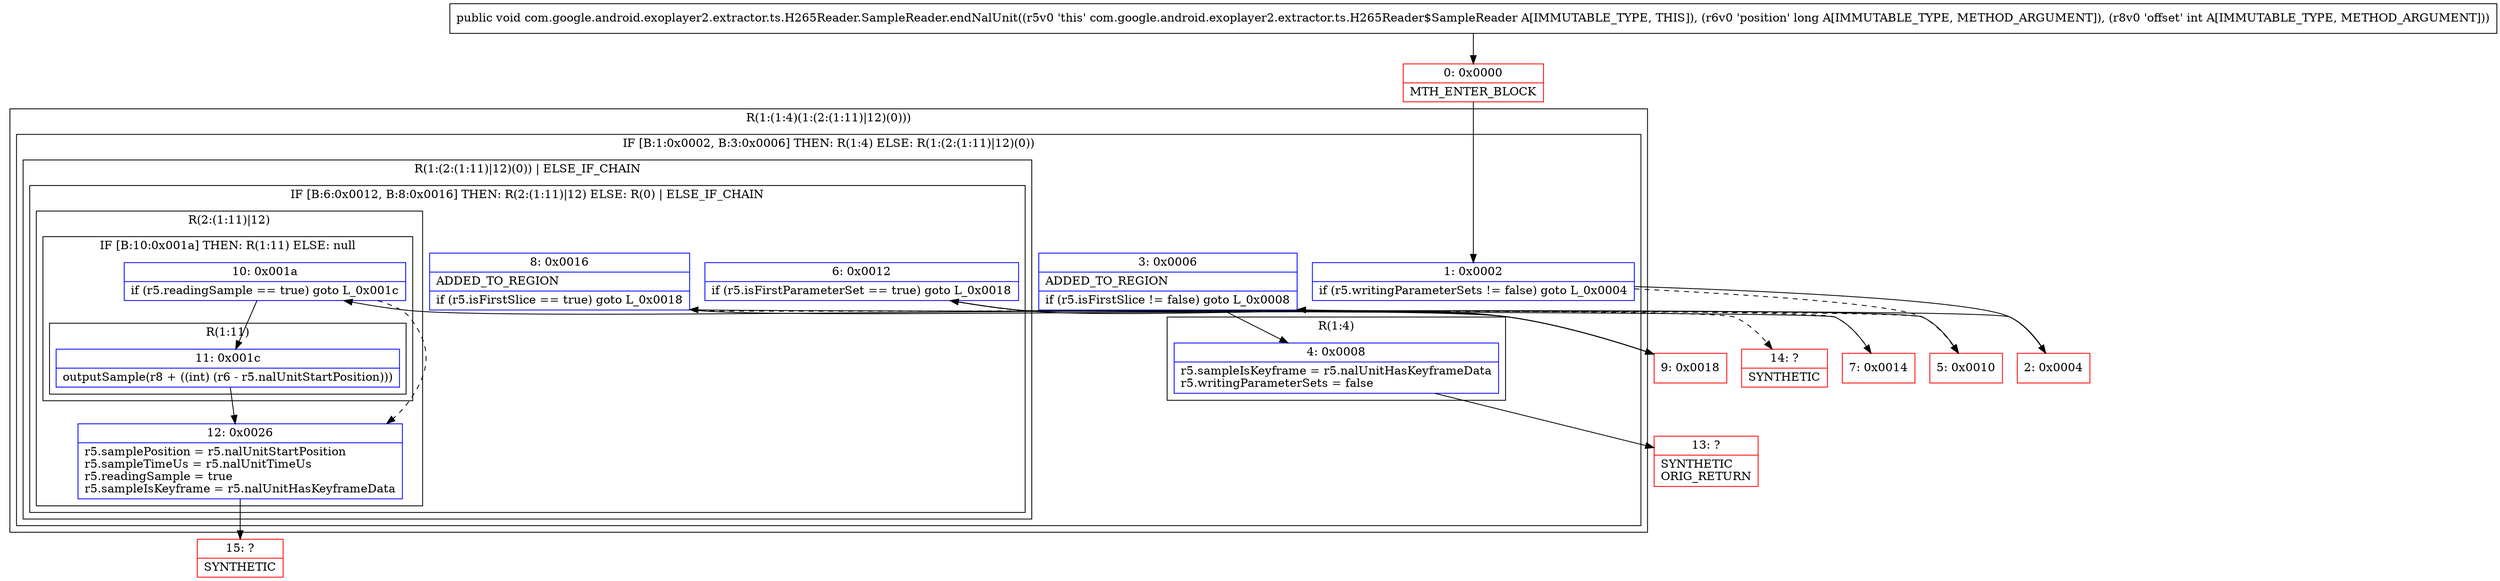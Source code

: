 digraph "CFG forcom.google.android.exoplayer2.extractor.ts.H265Reader.SampleReader.endNalUnit(JI)V" {
subgraph cluster_Region_547358625 {
label = "R(1:(1:4)(1:(2:(1:11)|12)(0)))";
node [shape=record,color=blue];
subgraph cluster_IfRegion_72466839 {
label = "IF [B:1:0x0002, B:3:0x0006] THEN: R(1:4) ELSE: R(1:(2:(1:11)|12)(0))";
node [shape=record,color=blue];
Node_1 [shape=record,label="{1\:\ 0x0002|if (r5.writingParameterSets != false) goto L_0x0004\l}"];
Node_3 [shape=record,label="{3\:\ 0x0006|ADDED_TO_REGION\l|if (r5.isFirstSlice != false) goto L_0x0008\l}"];
subgraph cluster_Region_29197582 {
label = "R(1:4)";
node [shape=record,color=blue];
Node_4 [shape=record,label="{4\:\ 0x0008|r5.sampleIsKeyframe = r5.nalUnitHasKeyframeData\lr5.writingParameterSets = false\l}"];
}
subgraph cluster_Region_1059259989 {
label = "R(1:(2:(1:11)|12)(0)) | ELSE_IF_CHAIN\l";
node [shape=record,color=blue];
subgraph cluster_IfRegion_530486047 {
label = "IF [B:6:0x0012, B:8:0x0016] THEN: R(2:(1:11)|12) ELSE: R(0) | ELSE_IF_CHAIN\l";
node [shape=record,color=blue];
Node_6 [shape=record,label="{6\:\ 0x0012|if (r5.isFirstParameterSet == true) goto L_0x0018\l}"];
Node_8 [shape=record,label="{8\:\ 0x0016|ADDED_TO_REGION\l|if (r5.isFirstSlice == true) goto L_0x0018\l}"];
subgraph cluster_Region_357151746 {
label = "R(2:(1:11)|12)";
node [shape=record,color=blue];
subgraph cluster_IfRegion_2016527952 {
label = "IF [B:10:0x001a] THEN: R(1:11) ELSE: null";
node [shape=record,color=blue];
Node_10 [shape=record,label="{10\:\ 0x001a|if (r5.readingSample == true) goto L_0x001c\l}"];
subgraph cluster_Region_1594324653 {
label = "R(1:11)";
node [shape=record,color=blue];
Node_11 [shape=record,label="{11\:\ 0x001c|outputSample(r8 + ((int) (r6 \- r5.nalUnitStartPosition)))\l}"];
}
}
Node_12 [shape=record,label="{12\:\ 0x0026|r5.samplePosition = r5.nalUnitStartPosition\lr5.sampleTimeUs = r5.nalUnitTimeUs\lr5.readingSample = true\lr5.sampleIsKeyframe = r5.nalUnitHasKeyframeData\l}"];
}
subgraph cluster_Region_887754809 {
label = "R(0)";
node [shape=record,color=blue];
}
}
}
}
}
Node_0 [shape=record,color=red,label="{0\:\ 0x0000|MTH_ENTER_BLOCK\l}"];
Node_2 [shape=record,color=red,label="{2\:\ 0x0004}"];
Node_5 [shape=record,color=red,label="{5\:\ 0x0010}"];
Node_7 [shape=record,color=red,label="{7\:\ 0x0014}"];
Node_9 [shape=record,color=red,label="{9\:\ 0x0018}"];
Node_13 [shape=record,color=red,label="{13\:\ ?|SYNTHETIC\lORIG_RETURN\l}"];
Node_14 [shape=record,color=red,label="{14\:\ ?|SYNTHETIC\l}"];
Node_15 [shape=record,color=red,label="{15\:\ ?|SYNTHETIC\l}"];
MethodNode[shape=record,label="{public void com.google.android.exoplayer2.extractor.ts.H265Reader.SampleReader.endNalUnit((r5v0 'this' com.google.android.exoplayer2.extractor.ts.H265Reader$SampleReader A[IMMUTABLE_TYPE, THIS]), (r6v0 'position' long A[IMMUTABLE_TYPE, METHOD_ARGUMENT]), (r8v0 'offset' int A[IMMUTABLE_TYPE, METHOD_ARGUMENT])) }"];
MethodNode -> Node_0;
Node_1 -> Node_2;
Node_1 -> Node_5[style=dashed];
Node_3 -> Node_4;
Node_3 -> Node_5[style=dashed];
Node_4 -> Node_13;
Node_6 -> Node_7[style=dashed];
Node_6 -> Node_9;
Node_8 -> Node_9;
Node_8 -> Node_14[style=dashed];
Node_10 -> Node_11;
Node_10 -> Node_12[style=dashed];
Node_11 -> Node_12;
Node_12 -> Node_15;
Node_0 -> Node_1;
Node_2 -> Node_3;
Node_5 -> Node_6;
Node_7 -> Node_8;
Node_9 -> Node_10;
}

